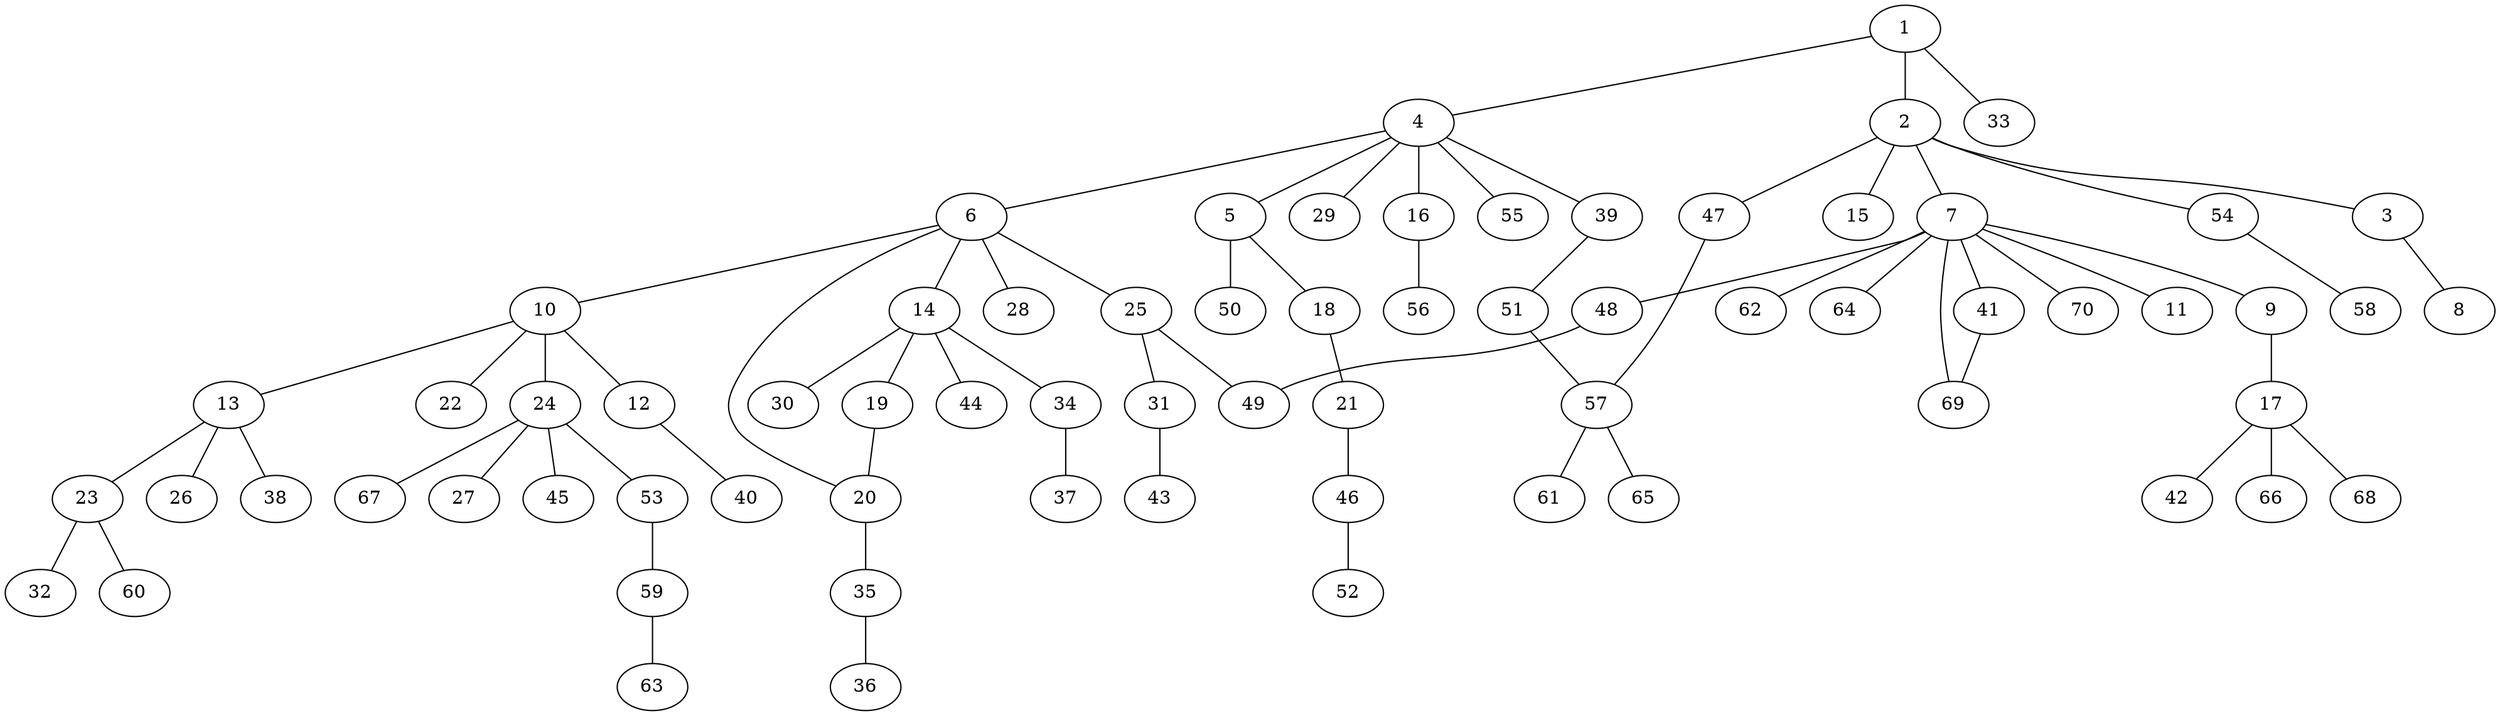 graph graphname {1--2
1--4
1--33
2--3
2--7
2--15
2--47
2--54
3--8
4--5
4--6
4--16
4--29
4--39
4--55
5--18
5--50
6--10
6--14
6--20
6--25
6--28
7--9
7--11
7--41
7--48
7--62
7--64
7--69
7--70
9--17
10--12
10--13
10--22
10--24
12--40
13--23
13--26
13--38
14--19
14--30
14--34
14--44
16--56
17--42
17--66
17--68
18--21
19--20
20--35
21--46
23--32
23--60
24--27
24--45
24--53
24--67
25--31
25--49
31--43
34--37
35--36
39--51
41--69
46--52
47--57
48--49
51--57
53--59
54--58
57--61
57--65
59--63
}